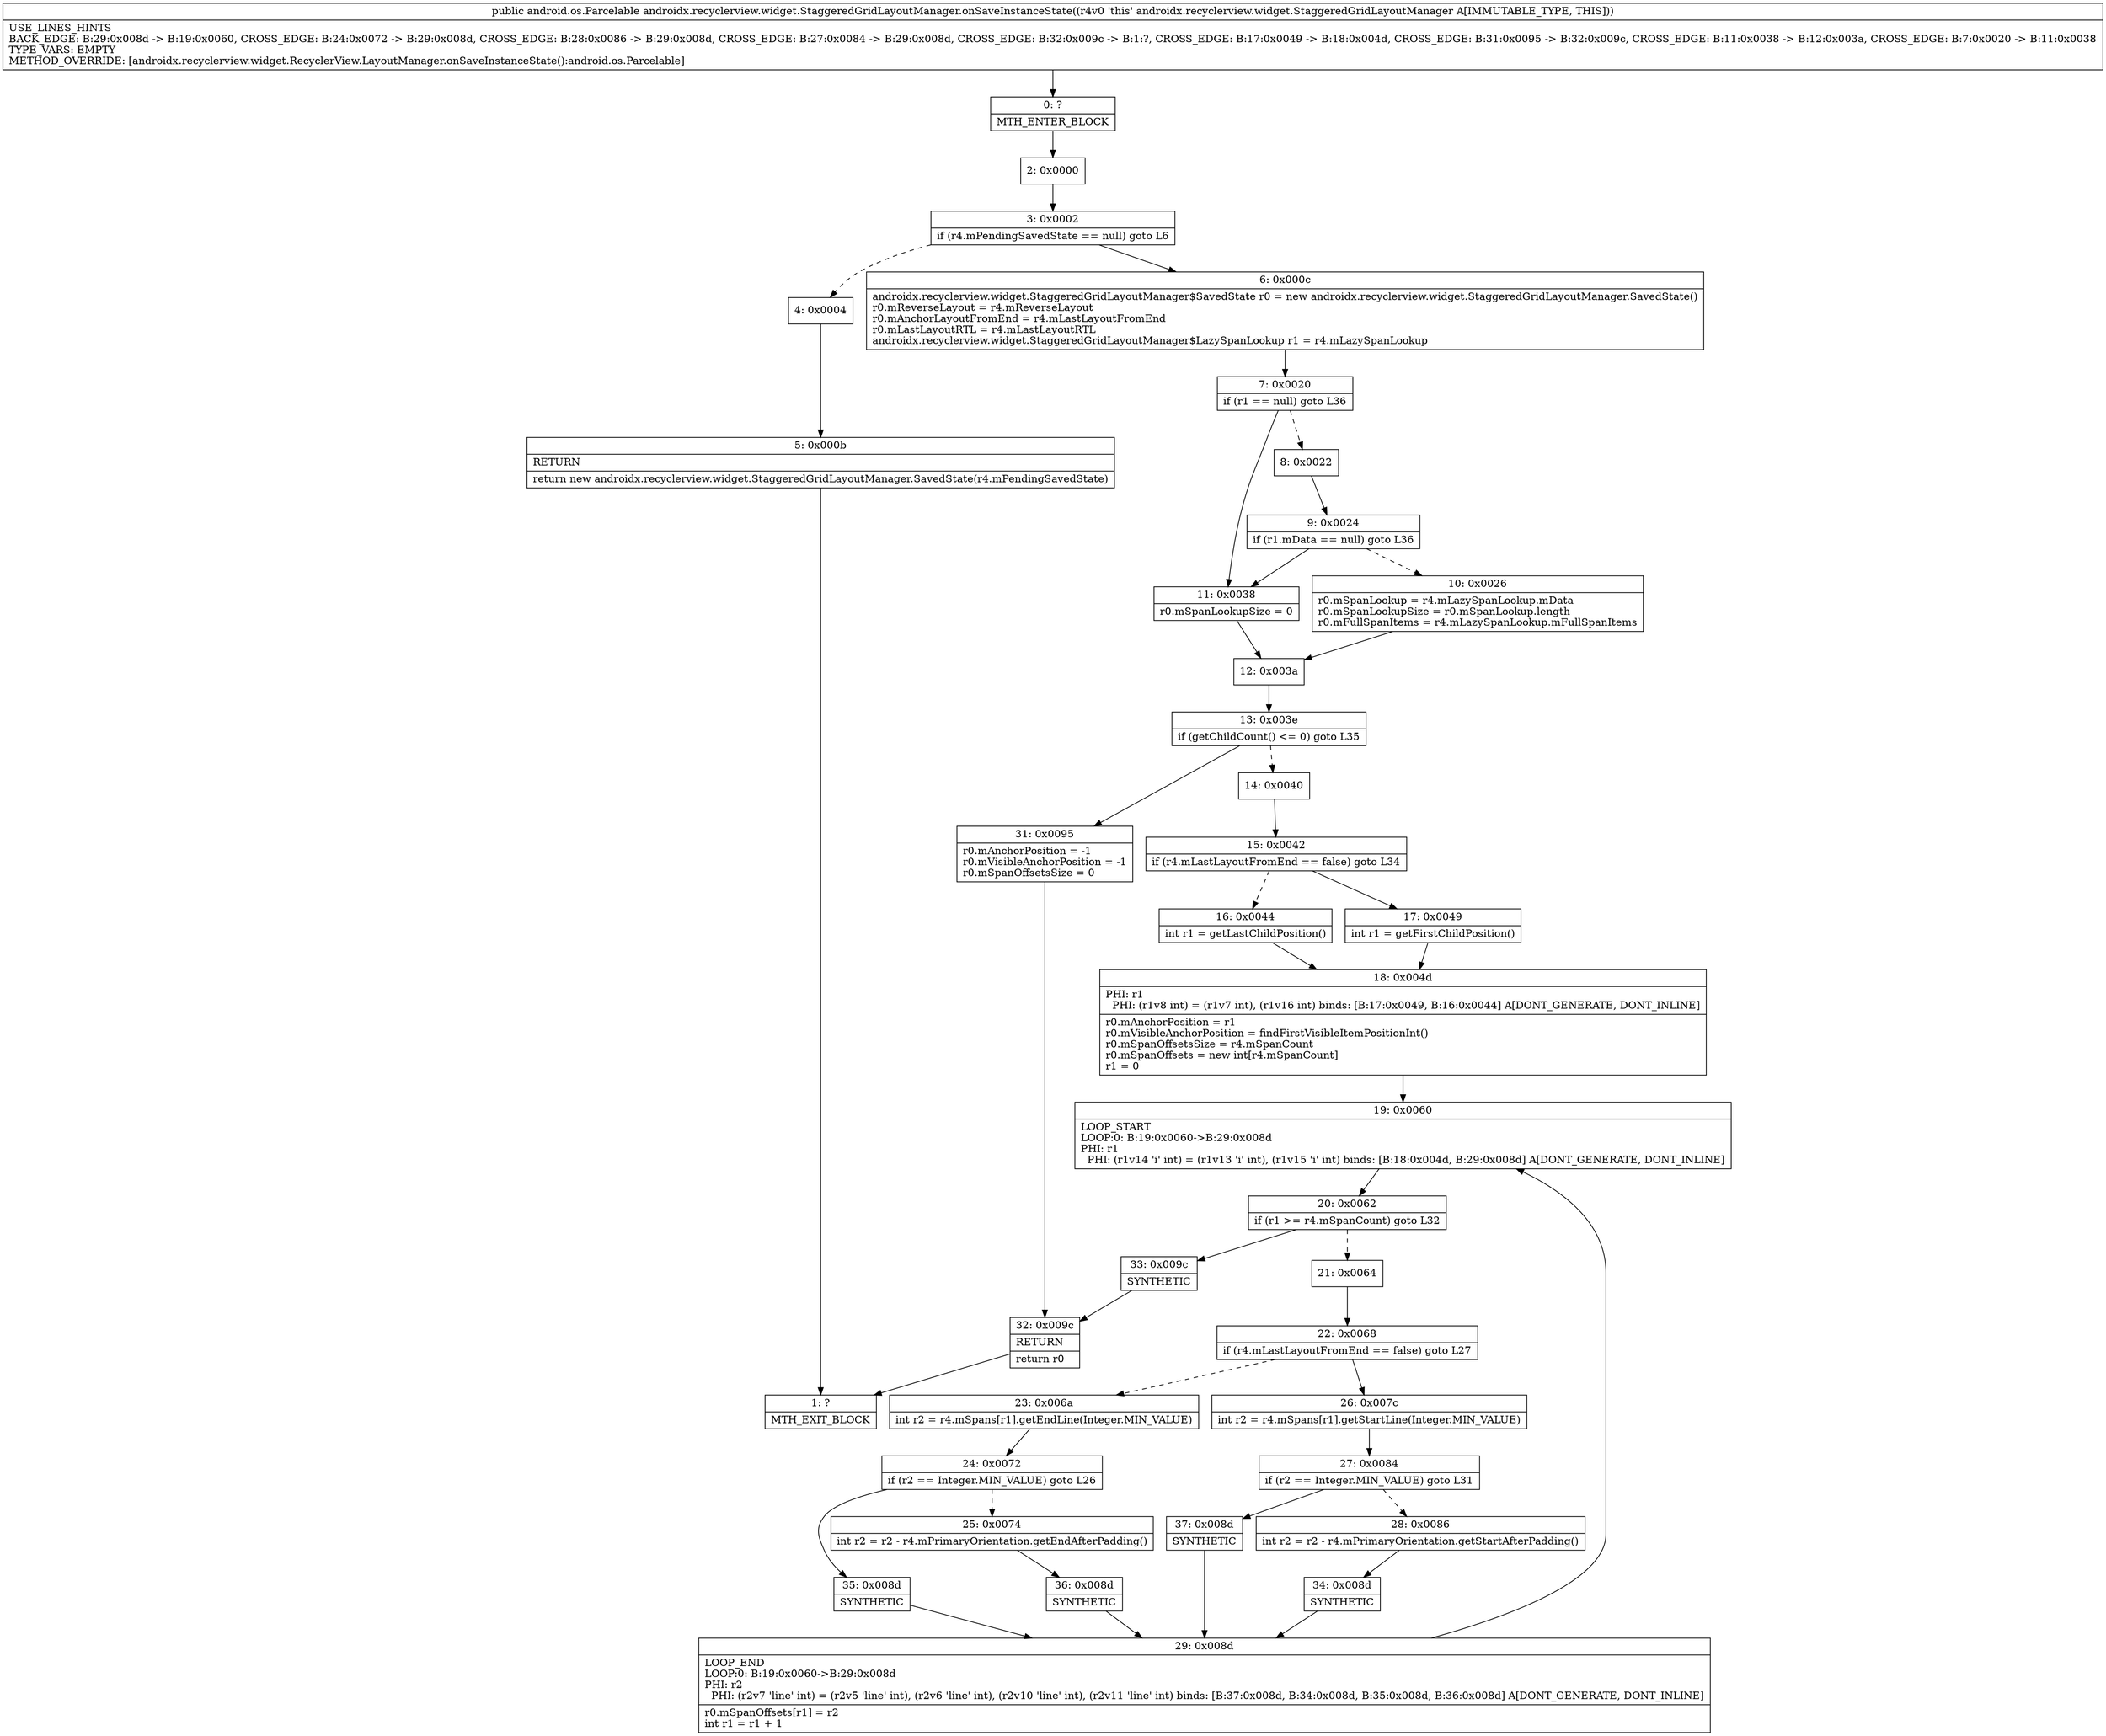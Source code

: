 digraph "CFG forandroidx.recyclerview.widget.StaggeredGridLayoutManager.onSaveInstanceState()Landroid\/os\/Parcelable;" {
Node_0 [shape=record,label="{0\:\ ?|MTH_ENTER_BLOCK\l}"];
Node_2 [shape=record,label="{2\:\ 0x0000}"];
Node_3 [shape=record,label="{3\:\ 0x0002|if (r4.mPendingSavedState == null) goto L6\l}"];
Node_4 [shape=record,label="{4\:\ 0x0004}"];
Node_5 [shape=record,label="{5\:\ 0x000b|RETURN\l|return new androidx.recyclerview.widget.StaggeredGridLayoutManager.SavedState(r4.mPendingSavedState)\l}"];
Node_1 [shape=record,label="{1\:\ ?|MTH_EXIT_BLOCK\l}"];
Node_6 [shape=record,label="{6\:\ 0x000c|androidx.recyclerview.widget.StaggeredGridLayoutManager$SavedState r0 = new androidx.recyclerview.widget.StaggeredGridLayoutManager.SavedState()\lr0.mReverseLayout = r4.mReverseLayout\lr0.mAnchorLayoutFromEnd = r4.mLastLayoutFromEnd\lr0.mLastLayoutRTL = r4.mLastLayoutRTL\landroidx.recyclerview.widget.StaggeredGridLayoutManager$LazySpanLookup r1 = r4.mLazySpanLookup\l}"];
Node_7 [shape=record,label="{7\:\ 0x0020|if (r1 == null) goto L36\l}"];
Node_8 [shape=record,label="{8\:\ 0x0022}"];
Node_9 [shape=record,label="{9\:\ 0x0024|if (r1.mData == null) goto L36\l}"];
Node_10 [shape=record,label="{10\:\ 0x0026|r0.mSpanLookup = r4.mLazySpanLookup.mData\lr0.mSpanLookupSize = r0.mSpanLookup.length\lr0.mFullSpanItems = r4.mLazySpanLookup.mFullSpanItems\l}"];
Node_12 [shape=record,label="{12\:\ 0x003a}"];
Node_13 [shape=record,label="{13\:\ 0x003e|if (getChildCount() \<= 0) goto L35\l}"];
Node_14 [shape=record,label="{14\:\ 0x0040}"];
Node_15 [shape=record,label="{15\:\ 0x0042|if (r4.mLastLayoutFromEnd == false) goto L34\l}"];
Node_16 [shape=record,label="{16\:\ 0x0044|int r1 = getLastChildPosition()\l}"];
Node_18 [shape=record,label="{18\:\ 0x004d|PHI: r1 \l  PHI: (r1v8 int) = (r1v7 int), (r1v16 int) binds: [B:17:0x0049, B:16:0x0044] A[DONT_GENERATE, DONT_INLINE]\l|r0.mAnchorPosition = r1\lr0.mVisibleAnchorPosition = findFirstVisibleItemPositionInt()\lr0.mSpanOffsetsSize = r4.mSpanCount\lr0.mSpanOffsets = new int[r4.mSpanCount]\lr1 = 0\l}"];
Node_19 [shape=record,label="{19\:\ 0x0060|LOOP_START\lLOOP:0: B:19:0x0060\-\>B:29:0x008d\lPHI: r1 \l  PHI: (r1v14 'i' int) = (r1v13 'i' int), (r1v15 'i' int) binds: [B:18:0x004d, B:29:0x008d] A[DONT_GENERATE, DONT_INLINE]\l}"];
Node_20 [shape=record,label="{20\:\ 0x0062|if (r1 \>= r4.mSpanCount) goto L32\l}"];
Node_21 [shape=record,label="{21\:\ 0x0064}"];
Node_22 [shape=record,label="{22\:\ 0x0068|if (r4.mLastLayoutFromEnd == false) goto L27\l}"];
Node_23 [shape=record,label="{23\:\ 0x006a|int r2 = r4.mSpans[r1].getEndLine(Integer.MIN_VALUE)\l}"];
Node_24 [shape=record,label="{24\:\ 0x0072|if (r2 == Integer.MIN_VALUE) goto L26\l}"];
Node_25 [shape=record,label="{25\:\ 0x0074|int r2 = r2 \- r4.mPrimaryOrientation.getEndAfterPadding()\l}"];
Node_36 [shape=record,label="{36\:\ 0x008d|SYNTHETIC\l}"];
Node_29 [shape=record,label="{29\:\ 0x008d|LOOP_END\lLOOP:0: B:19:0x0060\-\>B:29:0x008d\lPHI: r2 \l  PHI: (r2v7 'line' int) = (r2v5 'line' int), (r2v6 'line' int), (r2v10 'line' int), (r2v11 'line' int) binds: [B:37:0x008d, B:34:0x008d, B:35:0x008d, B:36:0x008d] A[DONT_GENERATE, DONT_INLINE]\l|r0.mSpanOffsets[r1] = r2\lint r1 = r1 + 1\l}"];
Node_35 [shape=record,label="{35\:\ 0x008d|SYNTHETIC\l}"];
Node_26 [shape=record,label="{26\:\ 0x007c|int r2 = r4.mSpans[r1].getStartLine(Integer.MIN_VALUE)\l}"];
Node_27 [shape=record,label="{27\:\ 0x0084|if (r2 == Integer.MIN_VALUE) goto L31\l}"];
Node_28 [shape=record,label="{28\:\ 0x0086|int r2 = r2 \- r4.mPrimaryOrientation.getStartAfterPadding()\l}"];
Node_34 [shape=record,label="{34\:\ 0x008d|SYNTHETIC\l}"];
Node_37 [shape=record,label="{37\:\ 0x008d|SYNTHETIC\l}"];
Node_33 [shape=record,label="{33\:\ 0x009c|SYNTHETIC\l}"];
Node_32 [shape=record,label="{32\:\ 0x009c|RETURN\l|return r0\l}"];
Node_17 [shape=record,label="{17\:\ 0x0049|int r1 = getFirstChildPosition()\l}"];
Node_31 [shape=record,label="{31\:\ 0x0095|r0.mAnchorPosition = \-1\lr0.mVisibleAnchorPosition = \-1\lr0.mSpanOffsetsSize = 0\l}"];
Node_11 [shape=record,label="{11\:\ 0x0038|r0.mSpanLookupSize = 0\l}"];
MethodNode[shape=record,label="{public android.os.Parcelable androidx.recyclerview.widget.StaggeredGridLayoutManager.onSaveInstanceState((r4v0 'this' androidx.recyclerview.widget.StaggeredGridLayoutManager A[IMMUTABLE_TYPE, THIS]))  | USE_LINES_HINTS\lBACK_EDGE: B:29:0x008d \-\> B:19:0x0060, CROSS_EDGE: B:24:0x0072 \-\> B:29:0x008d, CROSS_EDGE: B:28:0x0086 \-\> B:29:0x008d, CROSS_EDGE: B:27:0x0084 \-\> B:29:0x008d, CROSS_EDGE: B:32:0x009c \-\> B:1:?, CROSS_EDGE: B:17:0x0049 \-\> B:18:0x004d, CROSS_EDGE: B:31:0x0095 \-\> B:32:0x009c, CROSS_EDGE: B:11:0x0038 \-\> B:12:0x003a, CROSS_EDGE: B:7:0x0020 \-\> B:11:0x0038\lTYPE_VARS: EMPTY\lMETHOD_OVERRIDE: [androidx.recyclerview.widget.RecyclerView.LayoutManager.onSaveInstanceState():android.os.Parcelable]\l}"];
MethodNode -> Node_0;Node_0 -> Node_2;
Node_2 -> Node_3;
Node_3 -> Node_4[style=dashed];
Node_3 -> Node_6;
Node_4 -> Node_5;
Node_5 -> Node_1;
Node_6 -> Node_7;
Node_7 -> Node_8[style=dashed];
Node_7 -> Node_11;
Node_8 -> Node_9;
Node_9 -> Node_10[style=dashed];
Node_9 -> Node_11;
Node_10 -> Node_12;
Node_12 -> Node_13;
Node_13 -> Node_14[style=dashed];
Node_13 -> Node_31;
Node_14 -> Node_15;
Node_15 -> Node_16[style=dashed];
Node_15 -> Node_17;
Node_16 -> Node_18;
Node_18 -> Node_19;
Node_19 -> Node_20;
Node_20 -> Node_21[style=dashed];
Node_20 -> Node_33;
Node_21 -> Node_22;
Node_22 -> Node_23[style=dashed];
Node_22 -> Node_26;
Node_23 -> Node_24;
Node_24 -> Node_25[style=dashed];
Node_24 -> Node_35;
Node_25 -> Node_36;
Node_36 -> Node_29;
Node_29 -> Node_19;
Node_35 -> Node_29;
Node_26 -> Node_27;
Node_27 -> Node_28[style=dashed];
Node_27 -> Node_37;
Node_28 -> Node_34;
Node_34 -> Node_29;
Node_37 -> Node_29;
Node_33 -> Node_32;
Node_32 -> Node_1;
Node_17 -> Node_18;
Node_31 -> Node_32;
Node_11 -> Node_12;
}

